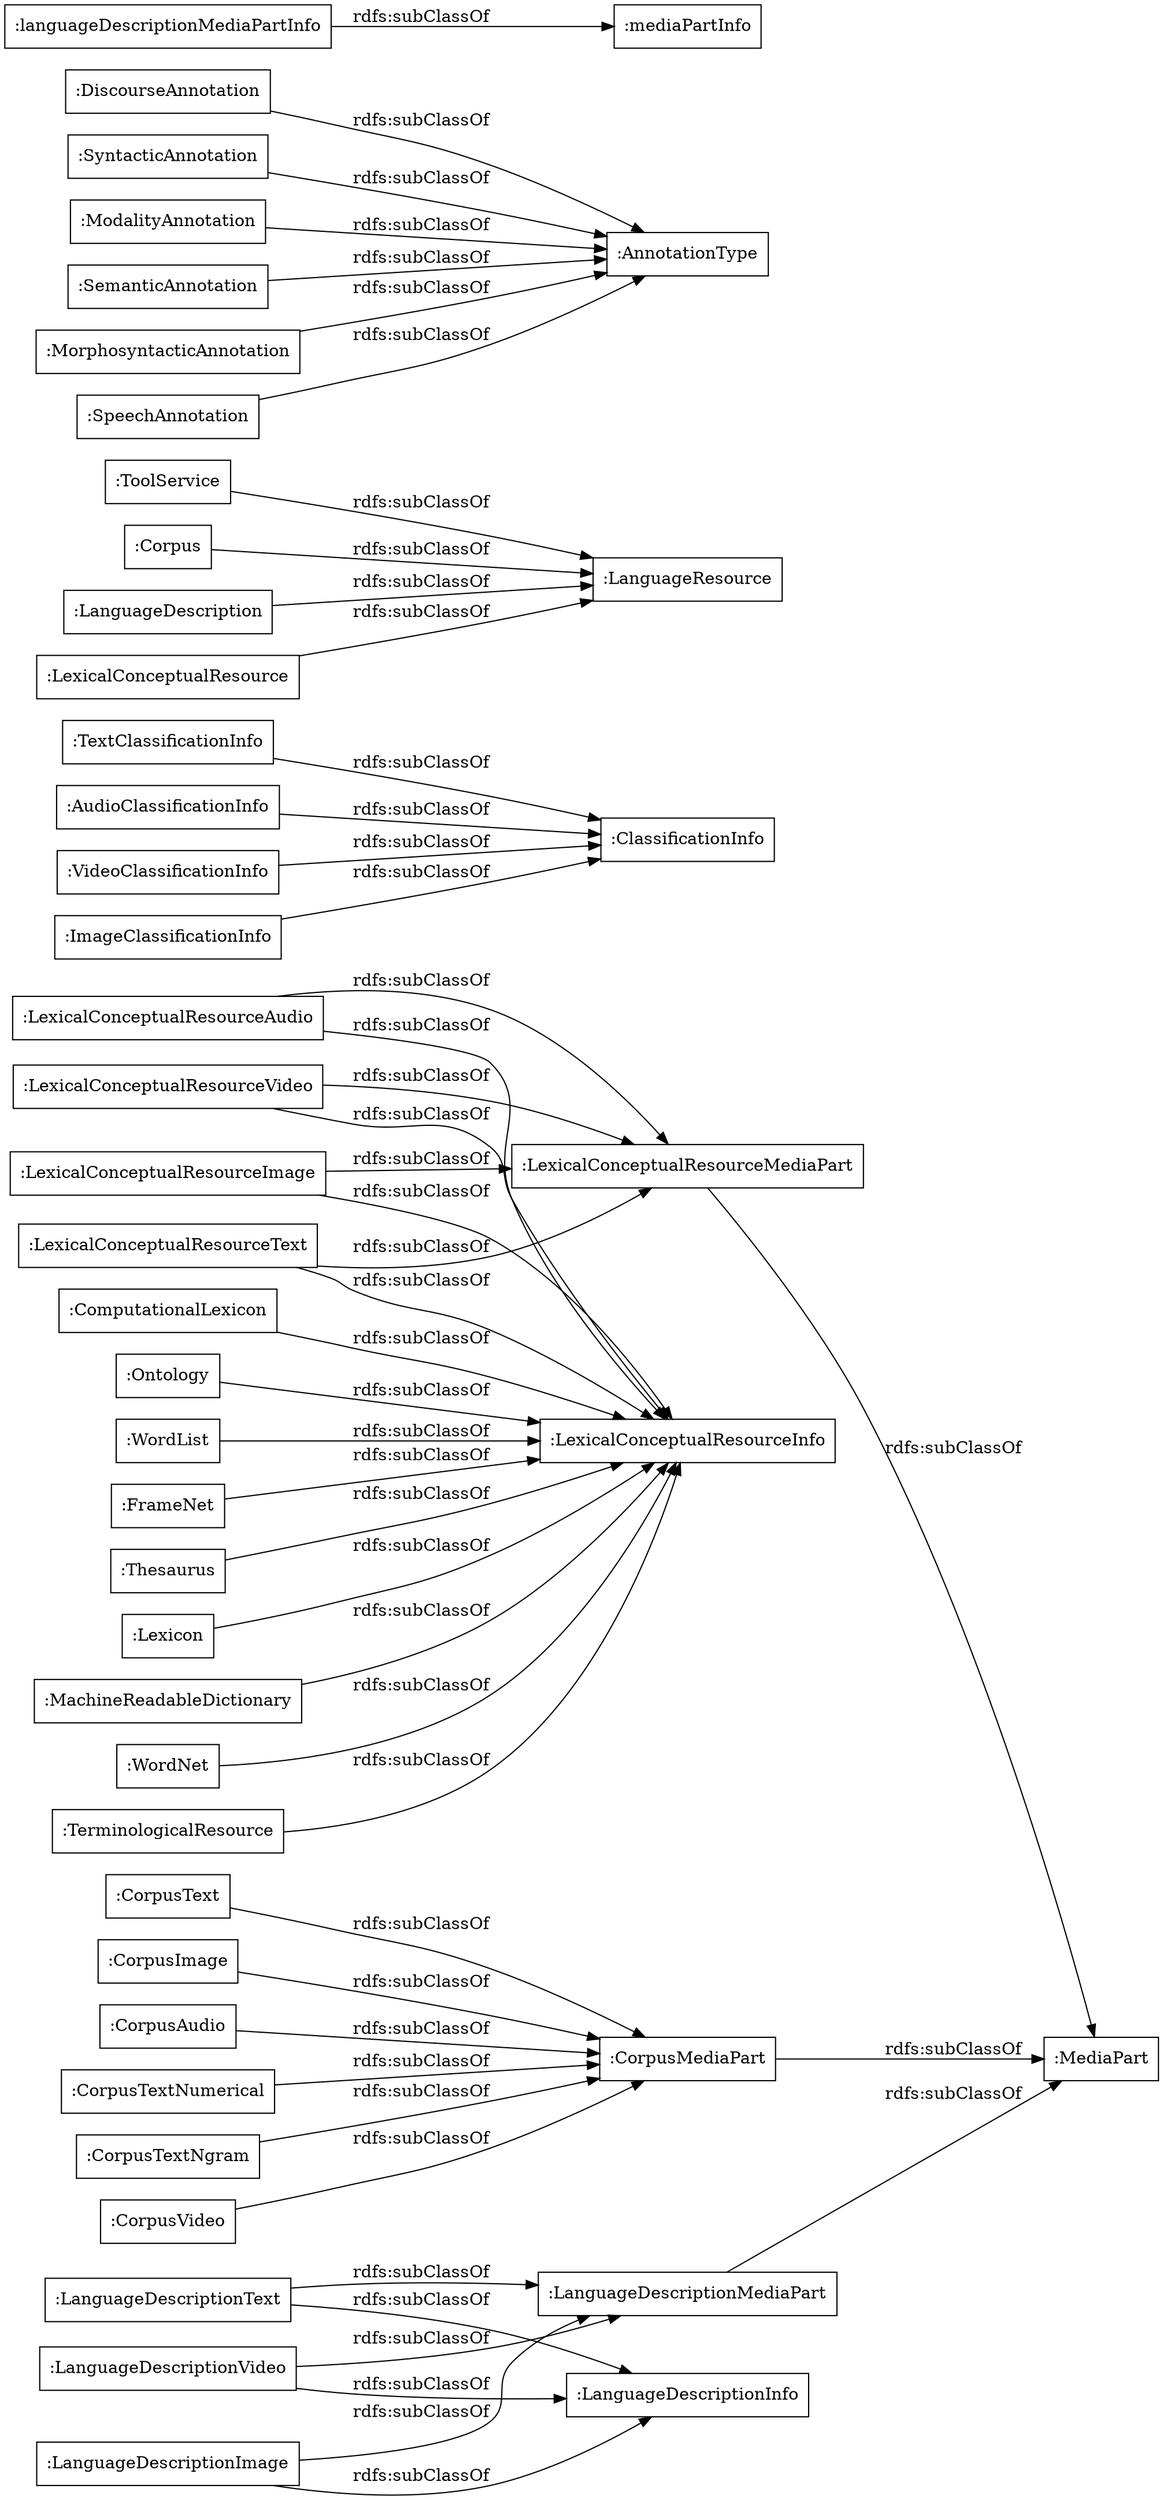 digraph ar2dtool_diagram { 
rankdir=LR;
size="1000"
node [shape = rectangle, color="black"]; ":TerminologicalResource" ":LexicalConceptualResourceAudio" ":CorpusVideo" ":LexicalConceptualResourceMediaPart" ":Ontology" ":MediaPart" ":WordList" ":LanguageDescriptionVideo" ":FrameNet" ":CorpusText" ":LexicalConceptualResourceVideo" ":CorpusImage" ":LexicalConceptualResourceText" ":CorpusAudio" ":ClassificationInfo" ":MachineReadableDictionary" ":CorpusTextNumerical" ":LexicalConceptualResourceImage" ":ComputationalLexicon" ":Thesaurus" ":ToolService" ":Lexicon" ":CorpusMediaPart" ":LanguageDescriptionImage" ":Corpus" ":LanguageDescriptionText" ":LanguageDescription" ":WordNet" ":LanguageDescriptionMediaPart" ":LexicalConceptualResource" ":CorpusTextNgram" ; /*classes style*/
	":CorpusTextNumerical" -> ":CorpusMediaPart" [ label = "rdfs:subClassOf" ];
	":WordList" -> ":LexicalConceptualResourceInfo" [ label = "rdfs:subClassOf" ];
	":LanguageDescriptionText" -> ":LanguageDescriptionMediaPart" [ label = "rdfs:subClassOf" ];
	":LanguageDescriptionText" -> ":LanguageDescriptionInfo" [ label = "rdfs:subClassOf" ];
	":ToolService" -> ":LanguageResource" [ label = "rdfs:subClassOf" ];
	":TextClassificationInfo" -> ":ClassificationInfo" [ label = "rdfs:subClassOf" ];
	":LexicalConceptualResourceImage" -> ":LexicalConceptualResourceMediaPart" [ label = "rdfs:subClassOf" ];
	":LexicalConceptualResourceImage" -> ":LexicalConceptualResourceInfo" [ label = "rdfs:subClassOf" ];
	":DiscourseAnnotation" -> ":AnnotationType" [ label = "rdfs:subClassOf" ];
	":CorpusMediaPart" -> ":MediaPart" [ label = "rdfs:subClassOf" ];
	":ComputationalLexicon" -> ":LexicalConceptualResourceInfo" [ label = "rdfs:subClassOf" ];
	":SyntacticAnnotation" -> ":AnnotationType" [ label = "rdfs:subClassOf" ];
	":WordNet" -> ":LexicalConceptualResourceInfo" [ label = "rdfs:subClassOf" ];
	":LanguageDescriptionVideo" -> ":LanguageDescriptionMediaPart" [ label = "rdfs:subClassOf" ];
	":LanguageDescriptionVideo" -> ":LanguageDescriptionInfo" [ label = "rdfs:subClassOf" ];
	":CorpusText" -> ":CorpusMediaPart" [ label = "rdfs:subClassOf" ];
	":LexicalConceptualResourceMediaPart" -> ":MediaPart" [ label = "rdfs:subClassOf" ];
	":LanguageDescription" -> ":LanguageResource" [ label = "rdfs:subClassOf" ];
	":ModalityAnnotation" -> ":AnnotationType" [ label = "rdfs:subClassOf" ];
	":Ontology" -> ":LexicalConceptualResourceInfo" [ label = "rdfs:subClassOf" ];
	":AudioClassificationInfo" -> ":ClassificationInfo" [ label = "rdfs:subClassOf" ];
	":SemanticAnnotation" -> ":AnnotationType" [ label = "rdfs:subClassOf" ];
	":CorpusImage" -> ":CorpusMediaPart" [ label = "rdfs:subClassOf" ];
	":VideoClassificationInfo" -> ":ClassificationInfo" [ label = "rdfs:subClassOf" ];
	":LexicalConceptualResourceText" -> ":LexicalConceptualResourceMediaPart" [ label = "rdfs:subClassOf" ];
	":LexicalConceptualResourceText" -> ":LexicalConceptualResourceInfo" [ label = "rdfs:subClassOf" ];
	":TerminologicalResource" -> ":LexicalConceptualResourceInfo" [ label = "rdfs:subClassOf" ];
	":Lexicon" -> ":LexicalConceptualResourceInfo" [ label = "rdfs:subClassOf" ];
	":MachineReadableDictionary" -> ":LexicalConceptualResourceInfo" [ label = "rdfs:subClassOf" ];
	":LexicalConceptualResourceAudio" -> ":LexicalConceptualResourceMediaPart" [ label = "rdfs:subClassOf" ];
	":LexicalConceptualResourceAudio" -> ":LexicalConceptualResourceInfo" [ label = "rdfs:subClassOf" ];
	":Thesaurus" -> ":LexicalConceptualResourceInfo" [ label = "rdfs:subClassOf" ];
	":LexicalConceptualResourceVideo" -> ":LexicalConceptualResourceMediaPart" [ label = "rdfs:subClassOf" ];
	":LexicalConceptualResourceVideo" -> ":LexicalConceptualResourceInfo" [ label = "rdfs:subClassOf" ];
	":CorpusTextNgram" -> ":CorpusMediaPart" [ label = "rdfs:subClassOf" ];
	":FrameNet" -> ":LexicalConceptualResourceInfo" [ label = "rdfs:subClassOf" ];
	":CorpusVideo" -> ":CorpusMediaPart" [ label = "rdfs:subClassOf" ];
	":LanguageDescriptionImage" -> ":LanguageDescriptionMediaPart" [ label = "rdfs:subClassOf" ];
	":LanguageDescriptionImage" -> ":LanguageDescriptionInfo" [ label = "rdfs:subClassOf" ];
	":LexicalConceptualResource" -> ":LanguageResource" [ label = "rdfs:subClassOf" ];
	":MorphosyntacticAnnotation" -> ":AnnotationType" [ label = "rdfs:subClassOf" ];
	":Corpus" -> ":LanguageResource" [ label = "rdfs:subClassOf" ];
	":ImageClassificationInfo" -> ":ClassificationInfo" [ label = "rdfs:subClassOf" ];
	":CorpusAudio" -> ":CorpusMediaPart" [ label = "rdfs:subClassOf" ];
	":languageDescriptionMediaPartInfo" -> ":mediaPartInfo" [ label = "rdfs:subClassOf" ];
	":SpeechAnnotation" -> ":AnnotationType" [ label = "rdfs:subClassOf" ];
	":LanguageDescriptionMediaPart" -> ":MediaPart" [ label = "rdfs:subClassOf" ];

}
